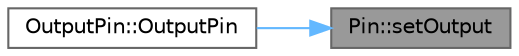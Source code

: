 digraph "Pin::setOutput"
{
 // LATEX_PDF_SIZE
  bgcolor="transparent";
  edge [fontname=Helvetica,fontsize=10,labelfontname=Helvetica,labelfontsize=10];
  node [fontname=Helvetica,fontsize=10,shape=box,height=0.2,width=0.4];
  rankdir="RL";
  Node1 [id="Node000001",label="Pin::setOutput",height=0.2,width=0.4,color="gray40", fillcolor="grey60", style="filled", fontcolor="black",tooltip="Set the pin mode as OUTPUT"];
  Node1 -> Node2 [id="edge1_Node000001_Node000002",dir="back",color="steelblue1",style="solid",tooltip=" "];
  Node2 [id="Node000002",label="OutputPin::OutputPin",height=0.2,width=0.4,color="grey40", fillcolor="white", style="filled",URL="$d6/db0/class_output_pin_ad39cf32217852803ee3f1d410a93a1db.html#ad39cf32217852803ee3f1d410a93a1db",tooltip="Constructor."];
}
